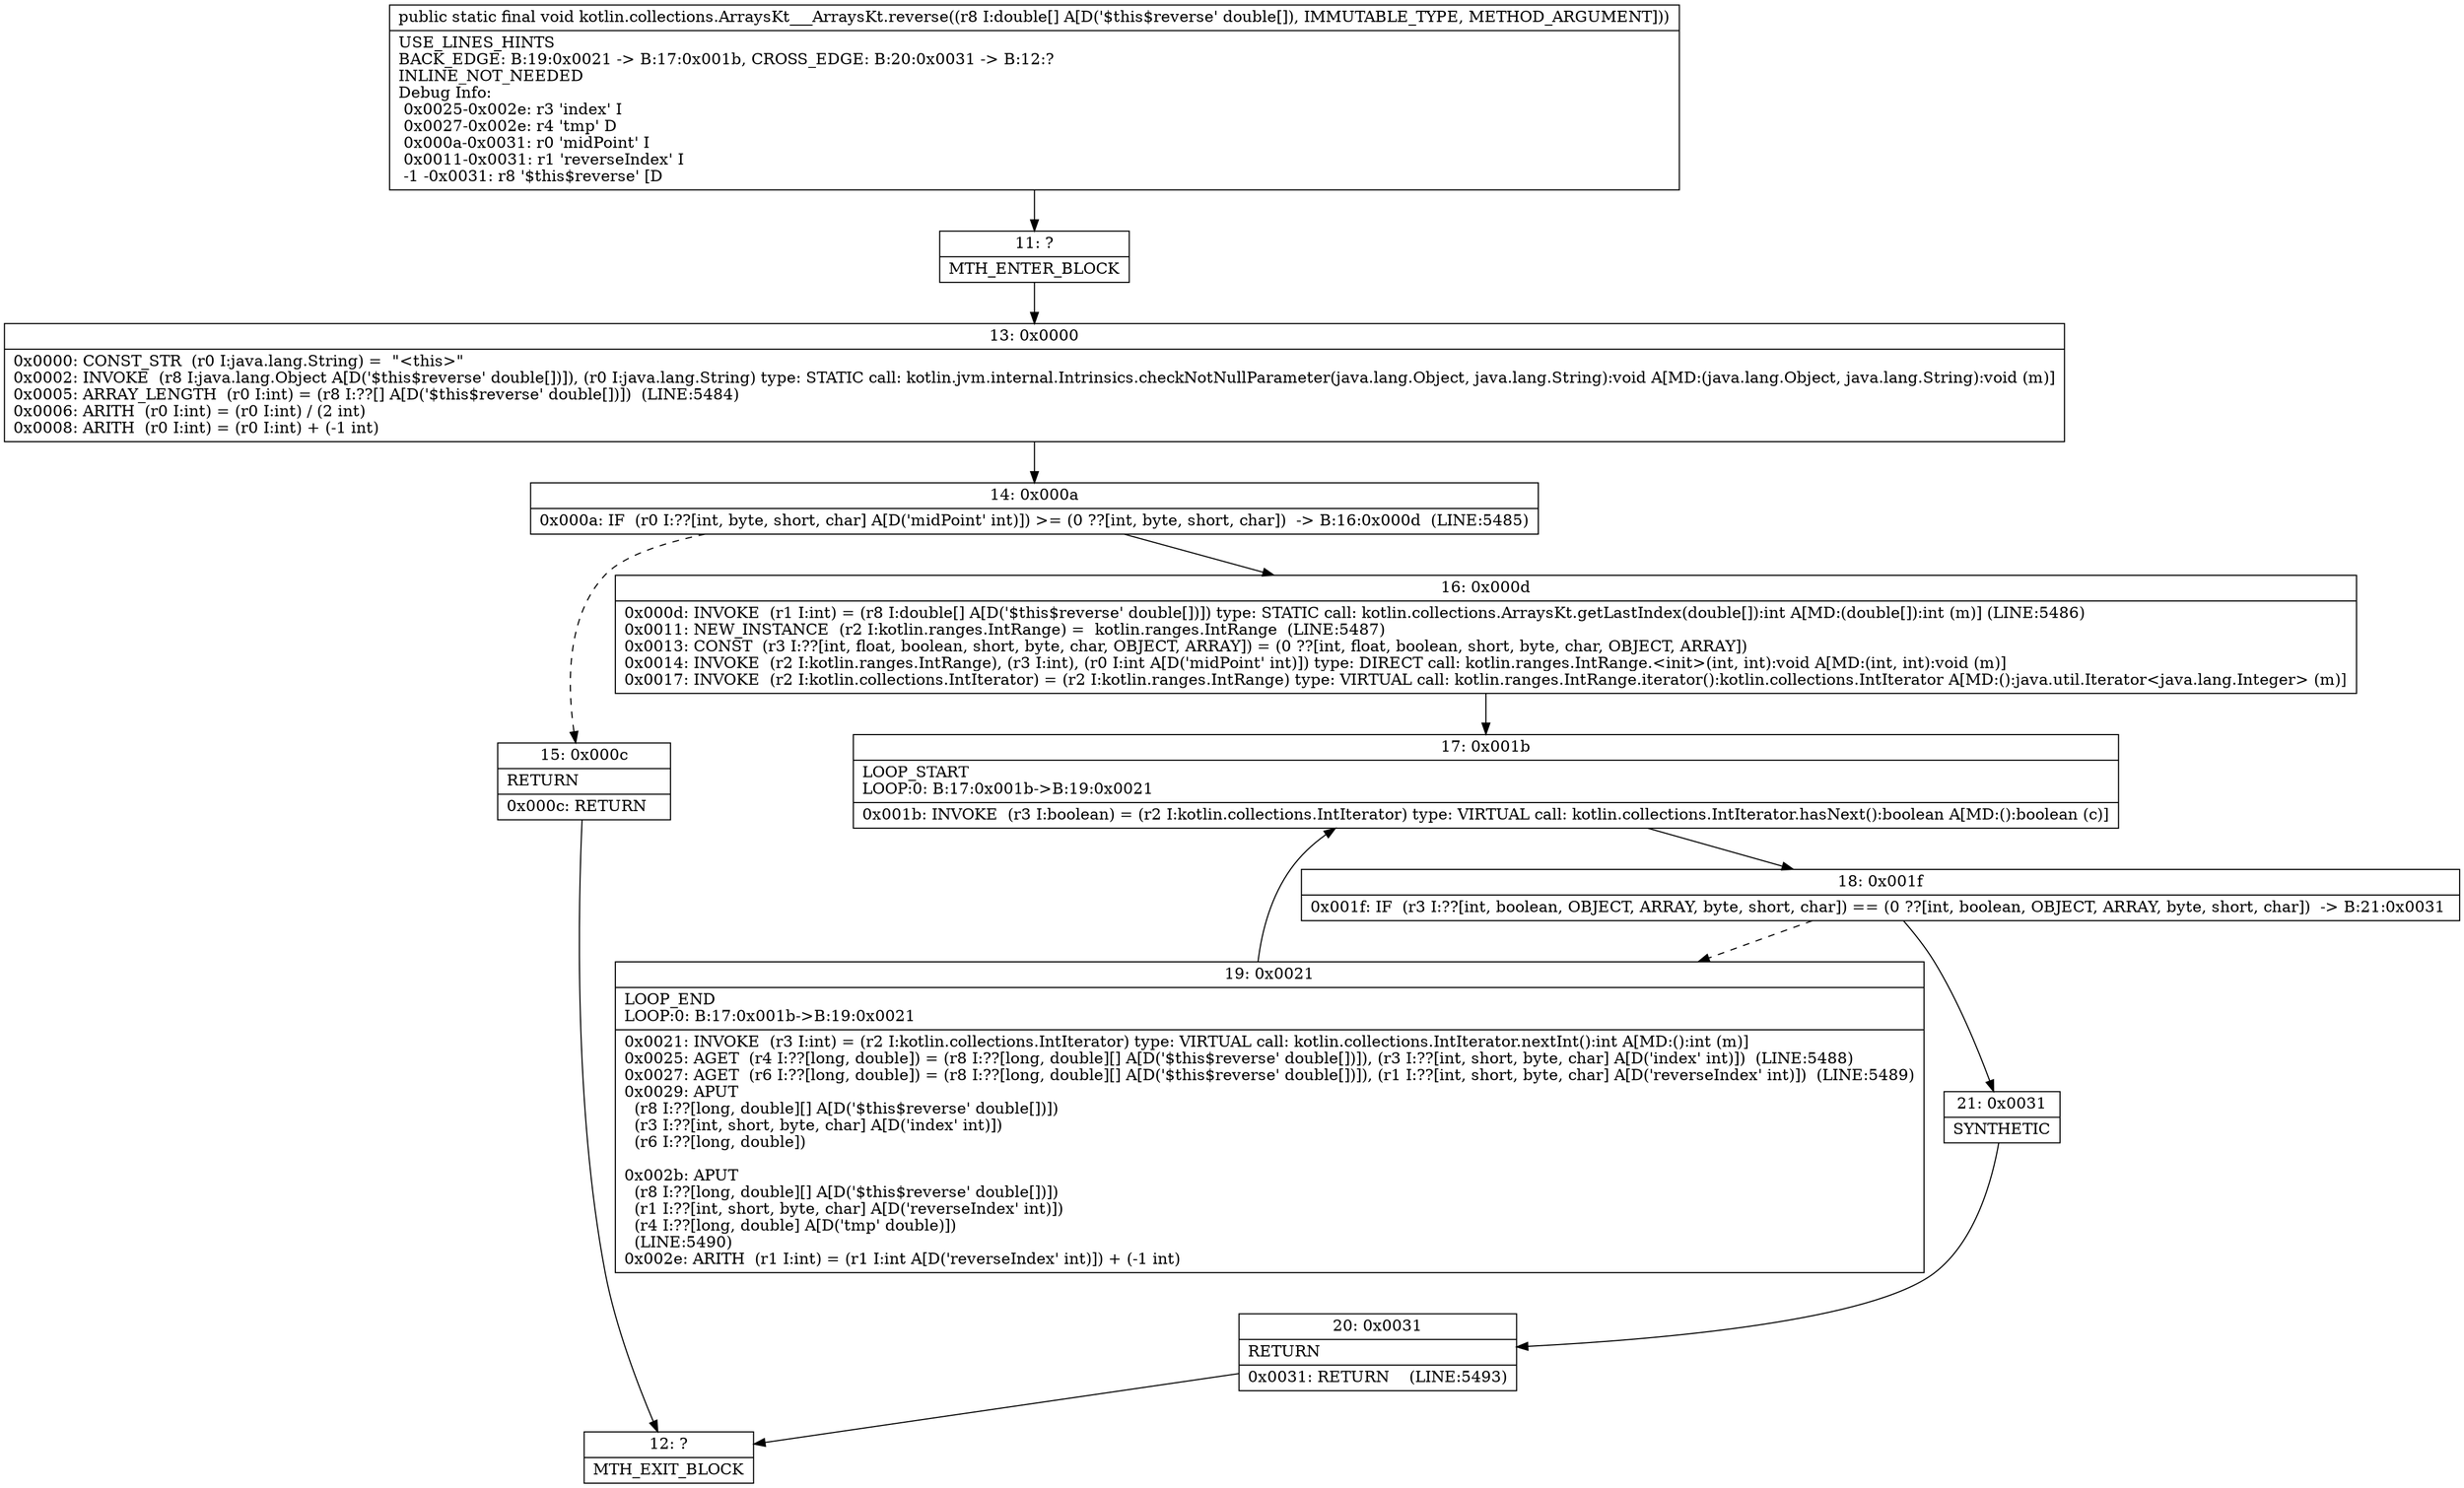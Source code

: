 digraph "CFG forkotlin.collections.ArraysKt___ArraysKt.reverse([D)V" {
Node_11 [shape=record,label="{11\:\ ?|MTH_ENTER_BLOCK\l}"];
Node_13 [shape=record,label="{13\:\ 0x0000|0x0000: CONST_STR  (r0 I:java.lang.String) =  \"\<this\>\" \l0x0002: INVOKE  (r8 I:java.lang.Object A[D('$this$reverse' double[])]), (r0 I:java.lang.String) type: STATIC call: kotlin.jvm.internal.Intrinsics.checkNotNullParameter(java.lang.Object, java.lang.String):void A[MD:(java.lang.Object, java.lang.String):void (m)]\l0x0005: ARRAY_LENGTH  (r0 I:int) = (r8 I:??[] A[D('$this$reverse' double[])])  (LINE:5484)\l0x0006: ARITH  (r0 I:int) = (r0 I:int) \/ (2 int) \l0x0008: ARITH  (r0 I:int) = (r0 I:int) + (\-1 int) \l}"];
Node_14 [shape=record,label="{14\:\ 0x000a|0x000a: IF  (r0 I:??[int, byte, short, char] A[D('midPoint' int)]) \>= (0 ??[int, byte, short, char])  \-\> B:16:0x000d  (LINE:5485)\l}"];
Node_15 [shape=record,label="{15\:\ 0x000c|RETURN\l|0x000c: RETURN   \l}"];
Node_12 [shape=record,label="{12\:\ ?|MTH_EXIT_BLOCK\l}"];
Node_16 [shape=record,label="{16\:\ 0x000d|0x000d: INVOKE  (r1 I:int) = (r8 I:double[] A[D('$this$reverse' double[])]) type: STATIC call: kotlin.collections.ArraysKt.getLastIndex(double[]):int A[MD:(double[]):int (m)] (LINE:5486)\l0x0011: NEW_INSTANCE  (r2 I:kotlin.ranges.IntRange) =  kotlin.ranges.IntRange  (LINE:5487)\l0x0013: CONST  (r3 I:??[int, float, boolean, short, byte, char, OBJECT, ARRAY]) = (0 ??[int, float, boolean, short, byte, char, OBJECT, ARRAY]) \l0x0014: INVOKE  (r2 I:kotlin.ranges.IntRange), (r3 I:int), (r0 I:int A[D('midPoint' int)]) type: DIRECT call: kotlin.ranges.IntRange.\<init\>(int, int):void A[MD:(int, int):void (m)]\l0x0017: INVOKE  (r2 I:kotlin.collections.IntIterator) = (r2 I:kotlin.ranges.IntRange) type: VIRTUAL call: kotlin.ranges.IntRange.iterator():kotlin.collections.IntIterator A[MD:():java.util.Iterator\<java.lang.Integer\> (m)]\l}"];
Node_17 [shape=record,label="{17\:\ 0x001b|LOOP_START\lLOOP:0: B:17:0x001b\-\>B:19:0x0021\l|0x001b: INVOKE  (r3 I:boolean) = (r2 I:kotlin.collections.IntIterator) type: VIRTUAL call: kotlin.collections.IntIterator.hasNext():boolean A[MD:():boolean (c)]\l}"];
Node_18 [shape=record,label="{18\:\ 0x001f|0x001f: IF  (r3 I:??[int, boolean, OBJECT, ARRAY, byte, short, char]) == (0 ??[int, boolean, OBJECT, ARRAY, byte, short, char])  \-\> B:21:0x0031 \l}"];
Node_19 [shape=record,label="{19\:\ 0x0021|LOOP_END\lLOOP:0: B:17:0x001b\-\>B:19:0x0021\l|0x0021: INVOKE  (r3 I:int) = (r2 I:kotlin.collections.IntIterator) type: VIRTUAL call: kotlin.collections.IntIterator.nextInt():int A[MD:():int (m)]\l0x0025: AGET  (r4 I:??[long, double]) = (r8 I:??[long, double][] A[D('$this$reverse' double[])]), (r3 I:??[int, short, byte, char] A[D('index' int)])  (LINE:5488)\l0x0027: AGET  (r6 I:??[long, double]) = (r8 I:??[long, double][] A[D('$this$reverse' double[])]), (r1 I:??[int, short, byte, char] A[D('reverseIndex' int)])  (LINE:5489)\l0x0029: APUT  \l  (r8 I:??[long, double][] A[D('$this$reverse' double[])])\l  (r3 I:??[int, short, byte, char] A[D('index' int)])\l  (r6 I:??[long, double])\l \l0x002b: APUT  \l  (r8 I:??[long, double][] A[D('$this$reverse' double[])])\l  (r1 I:??[int, short, byte, char] A[D('reverseIndex' int)])\l  (r4 I:??[long, double] A[D('tmp' double)])\l  (LINE:5490)\l0x002e: ARITH  (r1 I:int) = (r1 I:int A[D('reverseIndex' int)]) + (\-1 int) \l}"];
Node_21 [shape=record,label="{21\:\ 0x0031|SYNTHETIC\l}"];
Node_20 [shape=record,label="{20\:\ 0x0031|RETURN\l|0x0031: RETURN    (LINE:5493)\l}"];
MethodNode[shape=record,label="{public static final void kotlin.collections.ArraysKt___ArraysKt.reverse((r8 I:double[] A[D('$this$reverse' double[]), IMMUTABLE_TYPE, METHOD_ARGUMENT]))  | USE_LINES_HINTS\lBACK_EDGE: B:19:0x0021 \-\> B:17:0x001b, CROSS_EDGE: B:20:0x0031 \-\> B:12:?\lINLINE_NOT_NEEDED\lDebug Info:\l  0x0025\-0x002e: r3 'index' I\l  0x0027\-0x002e: r4 'tmp' D\l  0x000a\-0x0031: r0 'midPoint' I\l  0x0011\-0x0031: r1 'reverseIndex' I\l  \-1 \-0x0031: r8 '$this$reverse' [D\l}"];
MethodNode -> Node_11;Node_11 -> Node_13;
Node_13 -> Node_14;
Node_14 -> Node_15[style=dashed];
Node_14 -> Node_16;
Node_15 -> Node_12;
Node_16 -> Node_17;
Node_17 -> Node_18;
Node_18 -> Node_19[style=dashed];
Node_18 -> Node_21;
Node_19 -> Node_17;
Node_21 -> Node_20;
Node_20 -> Node_12;
}

